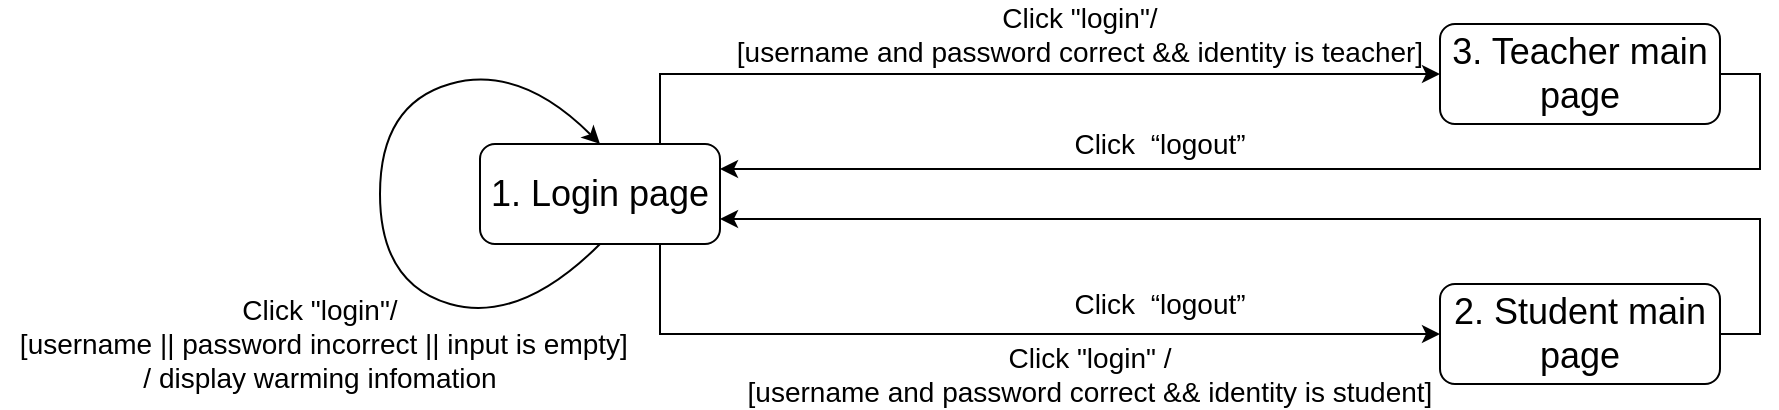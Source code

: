 <mxfile version="12.6.5" type="device"><diagram id="bS-ZcWmUOO3nNyuG95QI" name="Page-1"><mxGraphModel dx="1086" dy="806" grid="1" gridSize="10" guides="1" tooltips="1" connect="1" arrows="1" fold="1" page="1" pageScale="1" pageWidth="1169" pageHeight="827" math="0" shadow="0"><root><mxCell id="0"/><mxCell id="1" parent="0"/><mxCell id="WXLDDTpE26uwo3hojOkm-8" style="edgeStyle=orthogonalEdgeStyle;rounded=0;orthogonalLoop=1;jettySize=auto;html=1;entryX=0;entryY=0.5;entryDx=0;entryDy=0;exitX=0.75;exitY=0;exitDx=0;exitDy=0;" parent="1" source="WXLDDTpE26uwo3hojOkm-1" target="WXLDDTpE26uwo3hojOkm-2" edge="1"><mxGeometry relative="1" as="geometry"><Array as="points"><mxPoint x="390" y="195"/></Array><mxPoint x="480" y="210" as="sourcePoint"/></mxGeometry></mxCell><mxCell id="WXLDDTpE26uwo3hojOkm-9" style="edgeStyle=orthogonalEdgeStyle;rounded=0;orthogonalLoop=1;jettySize=auto;html=1;exitX=0.75;exitY=1;exitDx=0;exitDy=0;entryX=0;entryY=0.5;entryDx=0;entryDy=0;" parent="1" source="WXLDDTpE26uwo3hojOkm-1" target="WXLDDTpE26uwo3hojOkm-3" edge="1"><mxGeometry relative="1" as="geometry"><Array as="points"><mxPoint x="390" y="325"/></Array></mxGeometry></mxCell><mxCell id="WXLDDTpE26uwo3hojOkm-1" value="&lt;font style=&quot;font-size: 18px&quot;&gt;1. Login page&lt;/font&gt;" style="rounded=1;whiteSpace=wrap;html=1;" parent="1" vertex="1"><mxGeometry x="300" y="230" width="120" height="50" as="geometry"/></mxCell><mxCell id="l3cbGfpi5iRWvxObo2UR-4" style="edgeStyle=orthogonalEdgeStyle;rounded=0;orthogonalLoop=1;jettySize=auto;html=1;exitX=1;exitY=0.5;exitDx=0;exitDy=0;entryX=1;entryY=0.25;entryDx=0;entryDy=0;" parent="1" source="WXLDDTpE26uwo3hojOkm-2" target="WXLDDTpE26uwo3hojOkm-1" edge="1"><mxGeometry relative="1" as="geometry"/></mxCell><mxCell id="WXLDDTpE26uwo3hojOkm-2" value="&lt;font style=&quot;font-size: 18px&quot;&gt;3. Teacher main page&lt;/font&gt;" style="rounded=1;whiteSpace=wrap;html=1;" parent="1" vertex="1"><mxGeometry x="780" y="170" width="140" height="50" as="geometry"/></mxCell><mxCell id="l3cbGfpi5iRWvxObo2UR-5" style="edgeStyle=orthogonalEdgeStyle;rounded=0;orthogonalLoop=1;jettySize=auto;html=1;exitX=1;exitY=0.5;exitDx=0;exitDy=0;entryX=1;entryY=0.75;entryDx=0;entryDy=0;" parent="1" source="WXLDDTpE26uwo3hojOkm-3" target="WXLDDTpE26uwo3hojOkm-1" edge="1"><mxGeometry relative="1" as="geometry"/></mxCell><mxCell id="WXLDDTpE26uwo3hojOkm-3" value="&lt;font style=&quot;font-size: 18px&quot;&gt;2. Student main page&lt;/font&gt;" style="rounded=1;whiteSpace=wrap;html=1;" parent="1" vertex="1"><mxGeometry x="780" y="300" width="140" height="50" as="geometry"/></mxCell><mxCell id="WXLDDTpE26uwo3hojOkm-4" value="" style="endArrow=classic;html=1;exitX=0.5;exitY=1;exitDx=0;exitDy=0;curved=1;entryX=0.5;entryY=0;entryDx=0;entryDy=0;" parent="1" source="WXLDDTpE26uwo3hojOkm-1" target="WXLDDTpE26uwo3hojOkm-1" edge="1"><mxGeometry width="50" height="50" relative="1" as="geometry"><mxPoint x="530" y="320" as="sourcePoint"/><mxPoint x="380" y="170" as="targetPoint"/><Array as="points"><mxPoint x="320" y="320"/><mxPoint x="250" y="300"/><mxPoint x="250" y="210"/><mxPoint x="320" y="190"/></Array></mxGeometry></mxCell><mxCell id="WXLDDTpE26uwo3hojOkm-10" value="&lt;font style=&quot;font-size: 14px&quot;&gt;Click &quot;login&quot;/&lt;br&gt;&amp;nbsp;[username || password incorrect || input is empty]&lt;br&gt;/ display warming infomation&lt;/font&gt;" style="text;html=1;strokeColor=none;fillColor=none;align=center;verticalAlign=middle;whiteSpace=wrap;rounded=0;" parent="1" vertex="1"><mxGeometry x="60" y="310" width="320" height="40" as="geometry"/></mxCell><mxCell id="WXLDDTpE26uwo3hojOkm-11" value="&lt;font style=&quot;font-size: 14px&quot;&gt;Click &quot;login&quot; /&lt;br&gt;[username and password correct &amp;amp;&amp;amp; identity is student]&lt;/font&gt;" style="text;html=1;strokeColor=none;fillColor=none;align=center;verticalAlign=middle;whiteSpace=wrap;rounded=0;" parent="1" vertex="1"><mxGeometry x="425" y="330" width="360" height="30" as="geometry"/></mxCell><mxCell id="WXLDDTpE26uwo3hojOkm-12" value="&lt;font style=&quot;font-size: 14px&quot;&gt;Click &quot;login&quot;/&lt;br&gt;[username and password correct &amp;amp;&amp;amp; identity is teacher]&lt;/font&gt;" style="text;html=1;strokeColor=none;fillColor=none;align=center;verticalAlign=middle;whiteSpace=wrap;rounded=0;" parent="1" vertex="1"><mxGeometry x="425" y="160" width="350" height="30" as="geometry"/></mxCell><mxCell id="l3cbGfpi5iRWvxObo2UR-7" value="&lt;font style=&quot;font-size: 14px&quot;&gt;Click&amp;nbsp; “logout”&lt;/font&gt;" style="text;html=1;strokeColor=none;fillColor=none;align=center;verticalAlign=middle;whiteSpace=wrap;rounded=0;" parent="1" vertex="1"><mxGeometry x="590" y="220" width="100" height="20" as="geometry"/></mxCell><mxCell id="l3cbGfpi5iRWvxObo2UR-9" value="&lt;font style=&quot;font-size: 14px&quot;&gt;Click&amp;nbsp; “logout”&lt;/font&gt;" style="text;html=1;strokeColor=none;fillColor=none;align=center;verticalAlign=middle;whiteSpace=wrap;rounded=0;" parent="1" vertex="1"><mxGeometry x="590" y="300" width="100" height="20" as="geometry"/></mxCell></root></mxGraphModel></diagram></mxfile>